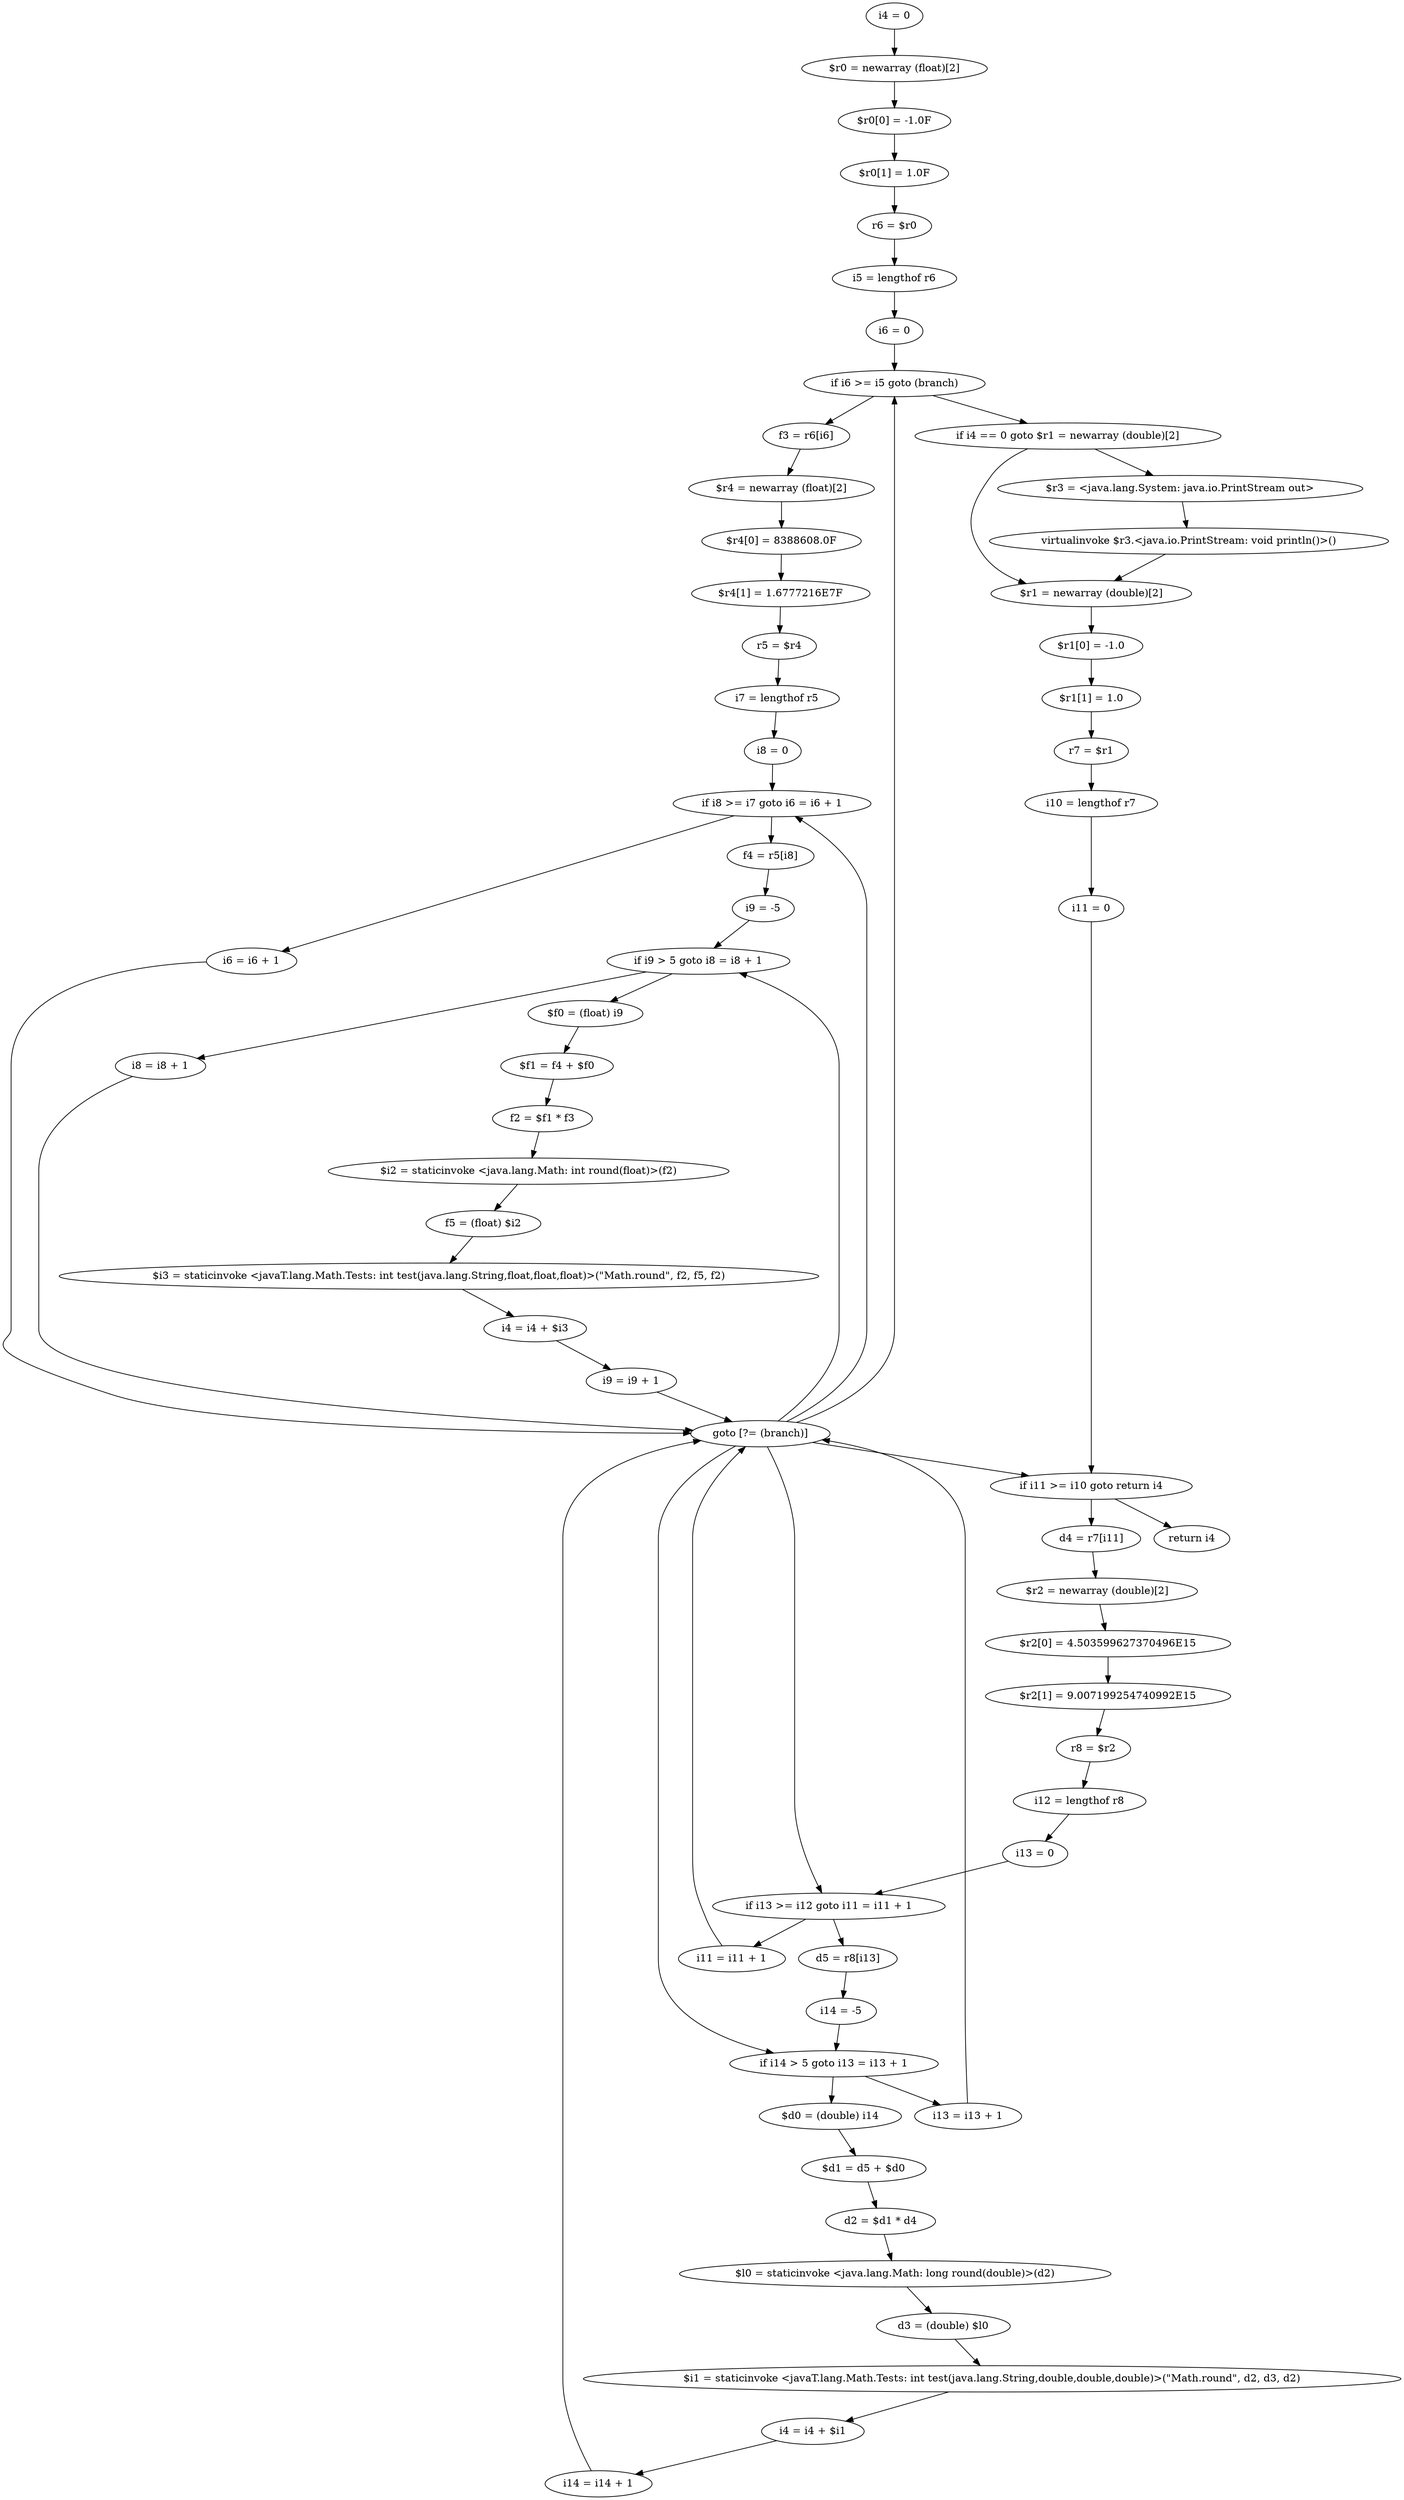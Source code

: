 digraph "unitGraph" {
    "i4 = 0"
    "$r0 = newarray (float)[2]"
    "$r0[0] = -1.0F"
    "$r0[1] = 1.0F"
    "r6 = $r0"
    "i5 = lengthof r6"
    "i6 = 0"
    "if i6 >= i5 goto (branch)"
    "f3 = r6[i6]"
    "$r4 = newarray (float)[2]"
    "$r4[0] = 8388608.0F"
    "$r4[1] = 1.6777216E7F"
    "r5 = $r4"
    "i7 = lengthof r5"
    "i8 = 0"
    "if i8 >= i7 goto i6 = i6 + 1"
    "f4 = r5[i8]"
    "i9 = -5"
    "if i9 > 5 goto i8 = i8 + 1"
    "$f0 = (float) i9"
    "$f1 = f4 + $f0"
    "f2 = $f1 * f3"
    "$i2 = staticinvoke <java.lang.Math: int round(float)>(f2)"
    "f5 = (float) $i2"
    "$i3 = staticinvoke <javaT.lang.Math.Tests: int test(java.lang.String,float,float,float)>(\"Math.round\", f2, f5, f2)"
    "i4 = i4 + $i3"
    "i9 = i9 + 1"
    "goto [?= (branch)]"
    "i8 = i8 + 1"
    "i6 = i6 + 1"
    "if i4 == 0 goto $r1 = newarray (double)[2]"
    "$r3 = <java.lang.System: java.io.PrintStream out>"
    "virtualinvoke $r3.<java.io.PrintStream: void println()>()"
    "$r1 = newarray (double)[2]"
    "$r1[0] = -1.0"
    "$r1[1] = 1.0"
    "r7 = $r1"
    "i10 = lengthof r7"
    "i11 = 0"
    "if i11 >= i10 goto return i4"
    "d4 = r7[i11]"
    "$r2 = newarray (double)[2]"
    "$r2[0] = 4.503599627370496E15"
    "$r2[1] = 9.007199254740992E15"
    "r8 = $r2"
    "i12 = lengthof r8"
    "i13 = 0"
    "if i13 >= i12 goto i11 = i11 + 1"
    "d5 = r8[i13]"
    "i14 = -5"
    "if i14 > 5 goto i13 = i13 + 1"
    "$d0 = (double) i14"
    "$d1 = d5 + $d0"
    "d2 = $d1 * d4"
    "$l0 = staticinvoke <java.lang.Math: long round(double)>(d2)"
    "d3 = (double) $l0"
    "$i1 = staticinvoke <javaT.lang.Math.Tests: int test(java.lang.String,double,double,double)>(\"Math.round\", d2, d3, d2)"
    "i4 = i4 + $i1"
    "i14 = i14 + 1"
    "i13 = i13 + 1"
    "i11 = i11 + 1"
    "return i4"
    "i4 = 0"->"$r0 = newarray (float)[2]";
    "$r0 = newarray (float)[2]"->"$r0[0] = -1.0F";
    "$r0[0] = -1.0F"->"$r0[1] = 1.0F";
    "$r0[1] = 1.0F"->"r6 = $r0";
    "r6 = $r0"->"i5 = lengthof r6";
    "i5 = lengthof r6"->"i6 = 0";
    "i6 = 0"->"if i6 >= i5 goto (branch)";
    "if i6 >= i5 goto (branch)"->"f3 = r6[i6]";
    "if i6 >= i5 goto (branch)"->"if i4 == 0 goto $r1 = newarray (double)[2]";
    "f3 = r6[i6]"->"$r4 = newarray (float)[2]";
    "$r4 = newarray (float)[2]"->"$r4[0] = 8388608.0F";
    "$r4[0] = 8388608.0F"->"$r4[1] = 1.6777216E7F";
    "$r4[1] = 1.6777216E7F"->"r5 = $r4";
    "r5 = $r4"->"i7 = lengthof r5";
    "i7 = lengthof r5"->"i8 = 0";
    "i8 = 0"->"if i8 >= i7 goto i6 = i6 + 1";
    "if i8 >= i7 goto i6 = i6 + 1"->"f4 = r5[i8]";
    "if i8 >= i7 goto i6 = i6 + 1"->"i6 = i6 + 1";
    "f4 = r5[i8]"->"i9 = -5";
    "i9 = -5"->"if i9 > 5 goto i8 = i8 + 1";
    "if i9 > 5 goto i8 = i8 + 1"->"$f0 = (float) i9";
    "if i9 > 5 goto i8 = i8 + 1"->"i8 = i8 + 1";
    "$f0 = (float) i9"->"$f1 = f4 + $f0";
    "$f1 = f4 + $f0"->"f2 = $f1 * f3";
    "f2 = $f1 * f3"->"$i2 = staticinvoke <java.lang.Math: int round(float)>(f2)";
    "$i2 = staticinvoke <java.lang.Math: int round(float)>(f2)"->"f5 = (float) $i2";
    "f5 = (float) $i2"->"$i3 = staticinvoke <javaT.lang.Math.Tests: int test(java.lang.String,float,float,float)>(\"Math.round\", f2, f5, f2)";
    "$i3 = staticinvoke <javaT.lang.Math.Tests: int test(java.lang.String,float,float,float)>(\"Math.round\", f2, f5, f2)"->"i4 = i4 + $i3";
    "i4 = i4 + $i3"->"i9 = i9 + 1";
    "i9 = i9 + 1"->"goto [?= (branch)]";
    "goto [?= (branch)]"->"if i9 > 5 goto i8 = i8 + 1";
    "i8 = i8 + 1"->"goto [?= (branch)]";
    "goto [?= (branch)]"->"if i8 >= i7 goto i6 = i6 + 1";
    "i6 = i6 + 1"->"goto [?= (branch)]";
    "goto [?= (branch)]"->"if i6 >= i5 goto (branch)";
    "if i4 == 0 goto $r1 = newarray (double)[2]"->"$r3 = <java.lang.System: java.io.PrintStream out>";
    "if i4 == 0 goto $r1 = newarray (double)[2]"->"$r1 = newarray (double)[2]";
    "$r3 = <java.lang.System: java.io.PrintStream out>"->"virtualinvoke $r3.<java.io.PrintStream: void println()>()";
    "virtualinvoke $r3.<java.io.PrintStream: void println()>()"->"$r1 = newarray (double)[2]";
    "$r1 = newarray (double)[2]"->"$r1[0] = -1.0";
    "$r1[0] = -1.0"->"$r1[1] = 1.0";
    "$r1[1] = 1.0"->"r7 = $r1";
    "r7 = $r1"->"i10 = lengthof r7";
    "i10 = lengthof r7"->"i11 = 0";
    "i11 = 0"->"if i11 >= i10 goto return i4";
    "if i11 >= i10 goto return i4"->"d4 = r7[i11]";
    "if i11 >= i10 goto return i4"->"return i4";
    "d4 = r7[i11]"->"$r2 = newarray (double)[2]";
    "$r2 = newarray (double)[2]"->"$r2[0] = 4.503599627370496E15";
    "$r2[0] = 4.503599627370496E15"->"$r2[1] = 9.007199254740992E15";
    "$r2[1] = 9.007199254740992E15"->"r8 = $r2";
    "r8 = $r2"->"i12 = lengthof r8";
    "i12 = lengthof r8"->"i13 = 0";
    "i13 = 0"->"if i13 >= i12 goto i11 = i11 + 1";
    "if i13 >= i12 goto i11 = i11 + 1"->"d5 = r8[i13]";
    "if i13 >= i12 goto i11 = i11 + 1"->"i11 = i11 + 1";
    "d5 = r8[i13]"->"i14 = -5";
    "i14 = -5"->"if i14 > 5 goto i13 = i13 + 1";
    "if i14 > 5 goto i13 = i13 + 1"->"$d0 = (double) i14";
    "if i14 > 5 goto i13 = i13 + 1"->"i13 = i13 + 1";
    "$d0 = (double) i14"->"$d1 = d5 + $d0";
    "$d1 = d5 + $d0"->"d2 = $d1 * d4";
    "d2 = $d1 * d4"->"$l0 = staticinvoke <java.lang.Math: long round(double)>(d2)";
    "$l0 = staticinvoke <java.lang.Math: long round(double)>(d2)"->"d3 = (double) $l0";
    "d3 = (double) $l0"->"$i1 = staticinvoke <javaT.lang.Math.Tests: int test(java.lang.String,double,double,double)>(\"Math.round\", d2, d3, d2)";
    "$i1 = staticinvoke <javaT.lang.Math.Tests: int test(java.lang.String,double,double,double)>(\"Math.round\", d2, d3, d2)"->"i4 = i4 + $i1";
    "i4 = i4 + $i1"->"i14 = i14 + 1";
    "i14 = i14 + 1"->"goto [?= (branch)]";
    "goto [?= (branch)]"->"if i14 > 5 goto i13 = i13 + 1";
    "i13 = i13 + 1"->"goto [?= (branch)]";
    "goto [?= (branch)]"->"if i13 >= i12 goto i11 = i11 + 1";
    "i11 = i11 + 1"->"goto [?= (branch)]";
    "goto [?= (branch)]"->"if i11 >= i10 goto return i4";
}

